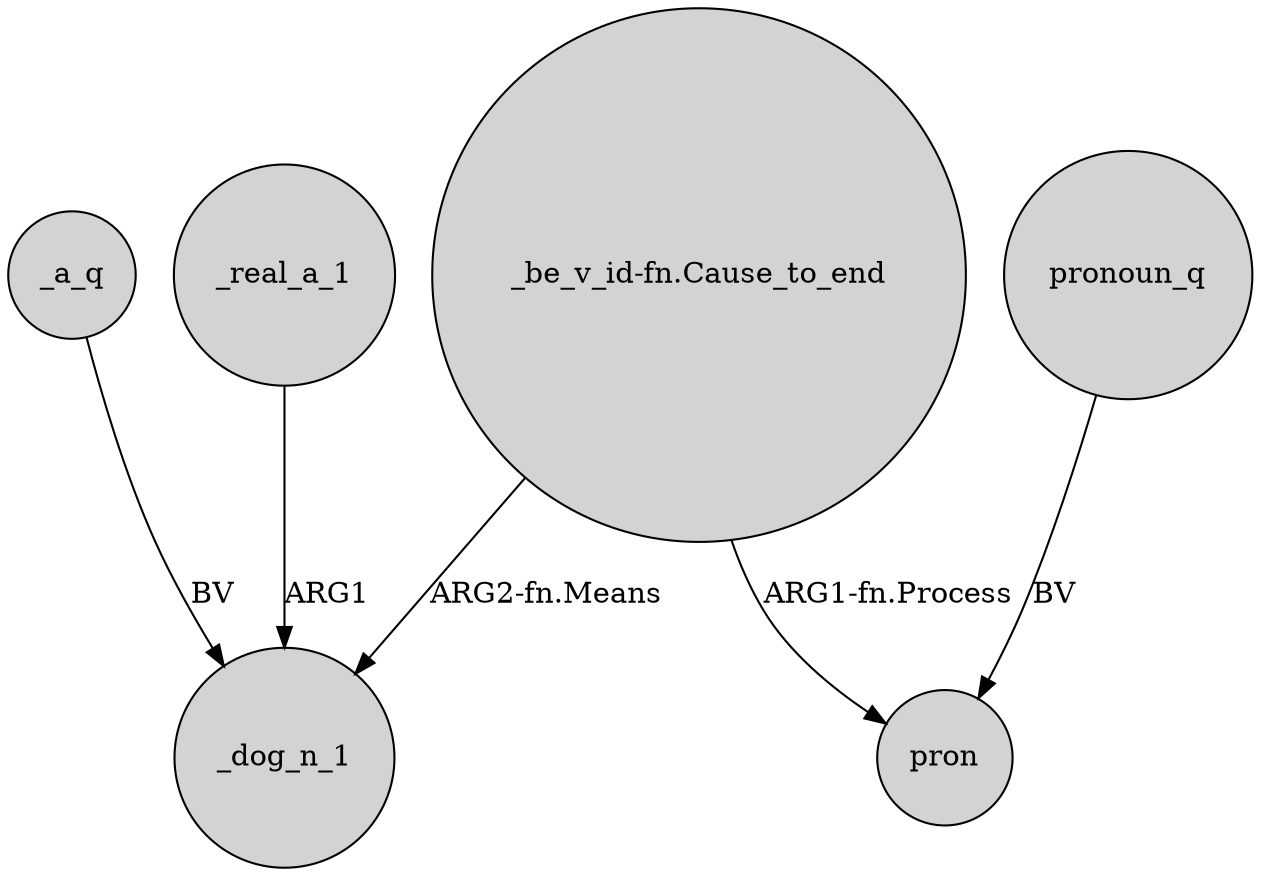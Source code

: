 digraph {
	node [shape=circle style=filled]
	_a_q -> _dog_n_1 [label=BV]
	"_be_v_id-fn.Cause_to_end" -> _dog_n_1 [label="ARG2-fn.Means"]
	_real_a_1 -> _dog_n_1 [label=ARG1]
	pronoun_q -> pron [label=BV]
	"_be_v_id-fn.Cause_to_end" -> pron [label="ARG1-fn.Process"]
}
